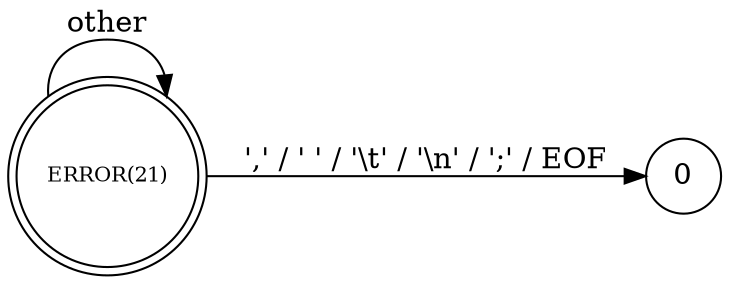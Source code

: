 digraph G{
    rankdir=LR
    node[shape = circle]
    ERROR [shape = doublecircle, label = "ERROR(21)", fontsize = 10]
    ERROR -> ERROR [label = "other"]
    ERROR -> 0 [label = "',' / ' ' / '\\t' / '\\n' / ';' / EOF"]
}